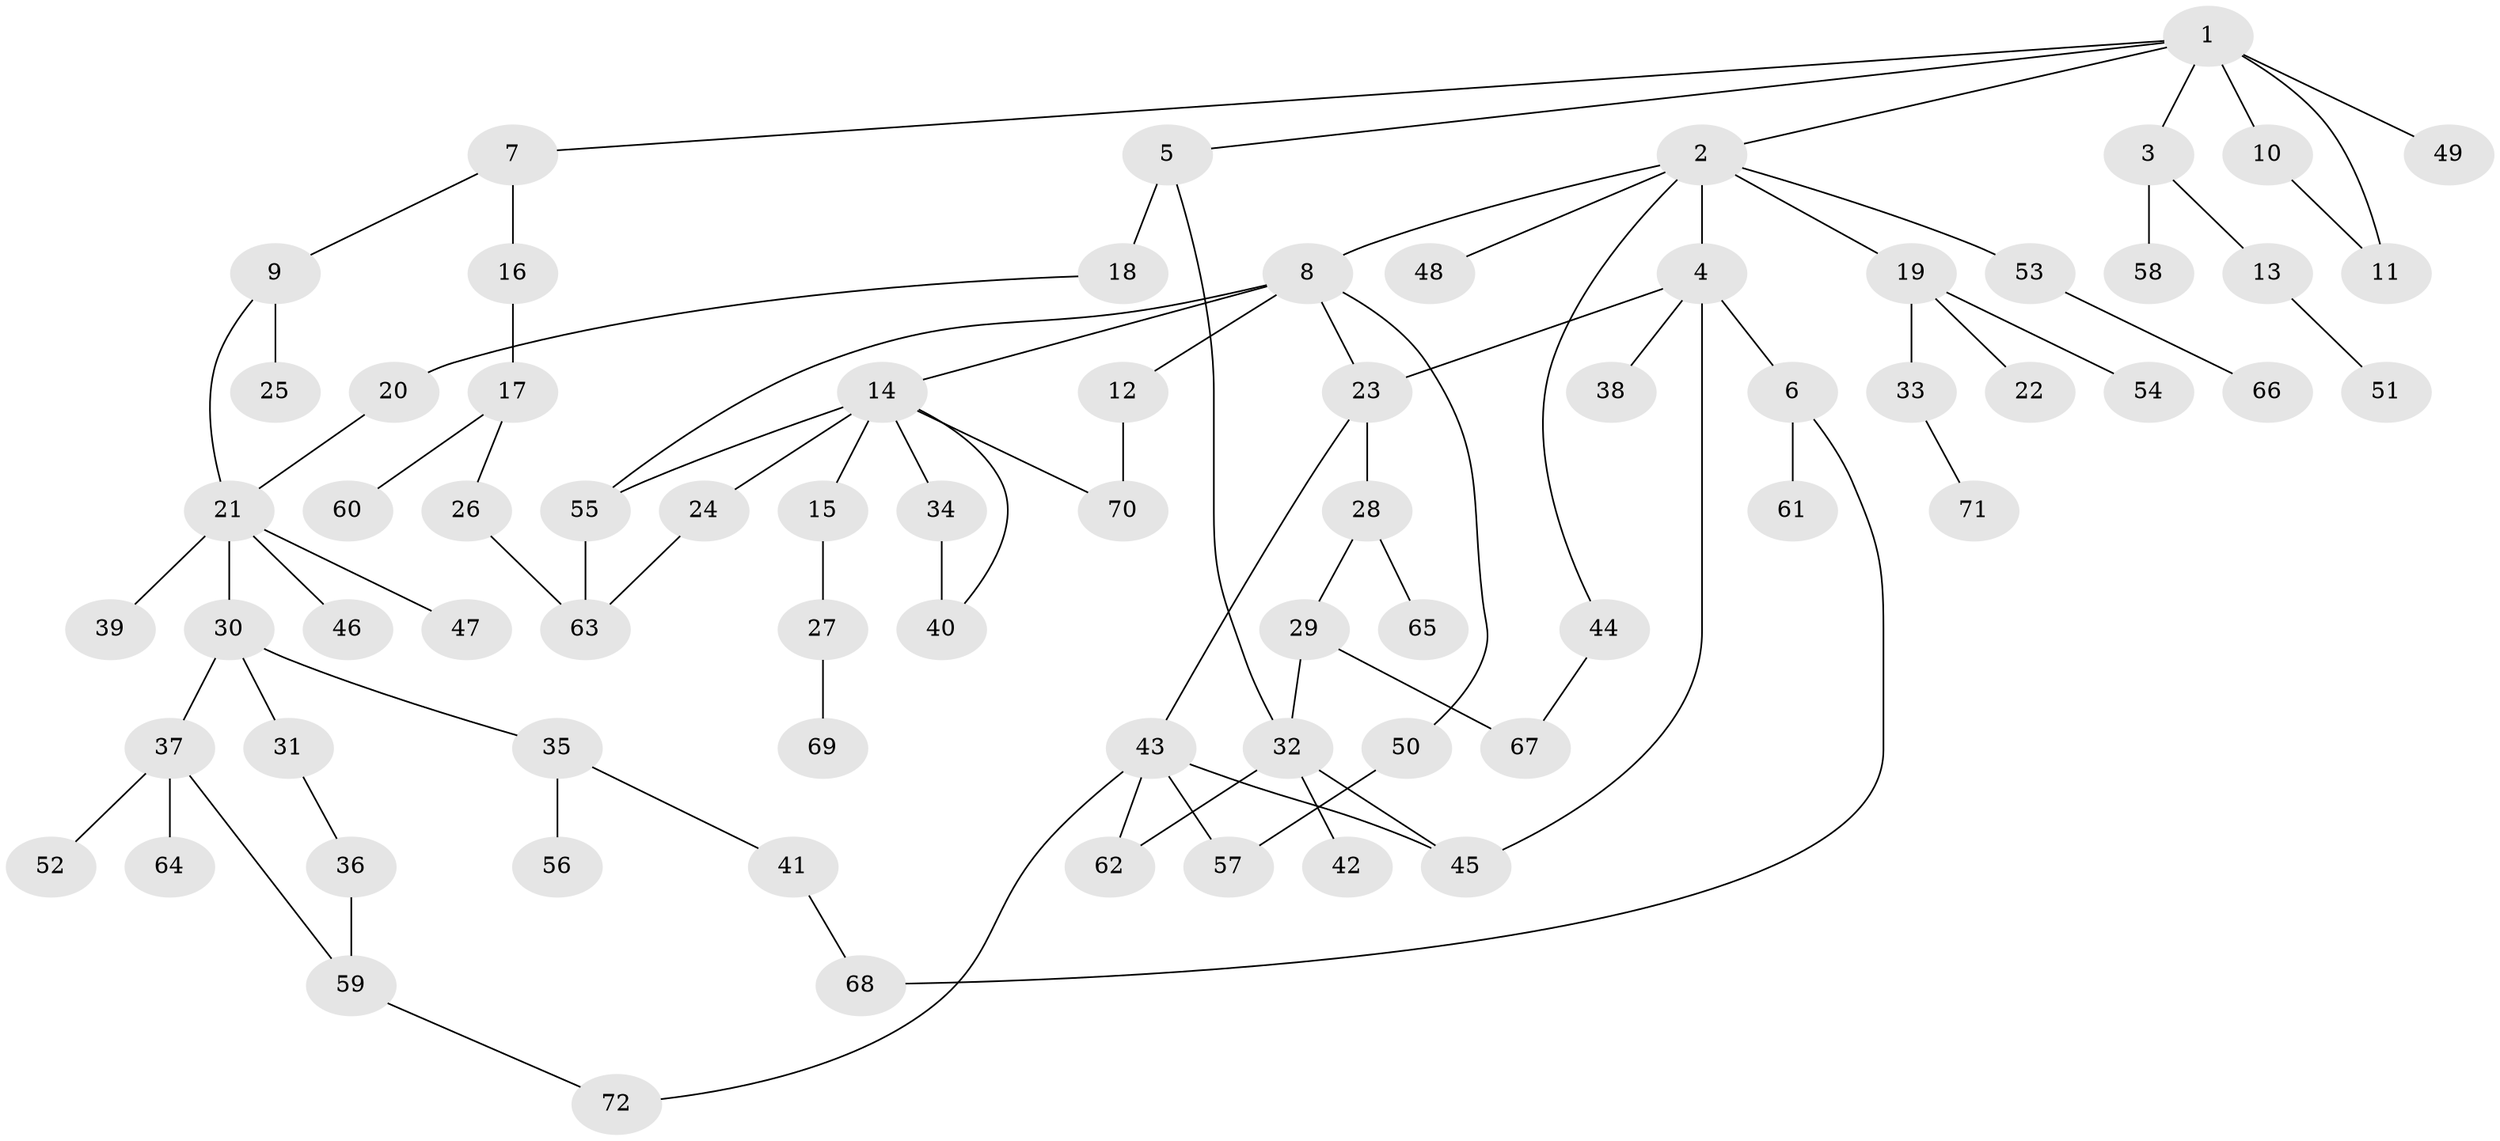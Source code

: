 // original degree distribution, {9: 0.006944444444444444, 8: 0.013888888888888888, 4: 0.0763888888888889, 5: 0.034722222222222224, 2: 0.3055555555555556, 6: 0.020833333333333332, 3: 0.1597222222222222, 1: 0.3819444444444444}
// Generated by graph-tools (version 1.1) at 2025/48/03/04/25 22:48:48]
// undirected, 72 vertices, 88 edges
graph export_dot {
  node [color=gray90,style=filled];
  1;
  2;
  3;
  4;
  5;
  6;
  7;
  8;
  9;
  10;
  11;
  12;
  13;
  14;
  15;
  16;
  17;
  18;
  19;
  20;
  21;
  22;
  23;
  24;
  25;
  26;
  27;
  28;
  29;
  30;
  31;
  32;
  33;
  34;
  35;
  36;
  37;
  38;
  39;
  40;
  41;
  42;
  43;
  44;
  45;
  46;
  47;
  48;
  49;
  50;
  51;
  52;
  53;
  54;
  55;
  56;
  57;
  58;
  59;
  60;
  61;
  62;
  63;
  64;
  65;
  66;
  67;
  68;
  69;
  70;
  71;
  72;
  1 -- 2 [weight=1.0];
  1 -- 3 [weight=1.0];
  1 -- 5 [weight=1.0];
  1 -- 7 [weight=1.0];
  1 -- 10 [weight=1.0];
  1 -- 11 [weight=1.0];
  1 -- 49 [weight=2.0];
  2 -- 4 [weight=1.0];
  2 -- 8 [weight=1.0];
  2 -- 19 [weight=1.0];
  2 -- 44 [weight=1.0];
  2 -- 48 [weight=1.0];
  2 -- 53 [weight=1.0];
  3 -- 13 [weight=1.0];
  3 -- 58 [weight=1.0];
  4 -- 6 [weight=2.0];
  4 -- 23 [weight=1.0];
  4 -- 38 [weight=1.0];
  4 -- 45 [weight=1.0];
  5 -- 18 [weight=2.0];
  5 -- 32 [weight=1.0];
  6 -- 61 [weight=1.0];
  6 -- 68 [weight=1.0];
  7 -- 9 [weight=1.0];
  7 -- 16 [weight=1.0];
  8 -- 12 [weight=1.0];
  8 -- 14 [weight=1.0];
  8 -- 23 [weight=1.0];
  8 -- 50 [weight=1.0];
  8 -- 55 [weight=1.0];
  9 -- 21 [weight=1.0];
  9 -- 25 [weight=1.0];
  10 -- 11 [weight=1.0];
  12 -- 70 [weight=1.0];
  13 -- 51 [weight=1.0];
  14 -- 15 [weight=2.0];
  14 -- 24 [weight=1.0];
  14 -- 34 [weight=1.0];
  14 -- 40 [weight=1.0];
  14 -- 55 [weight=1.0];
  14 -- 70 [weight=1.0];
  15 -- 27 [weight=1.0];
  16 -- 17 [weight=1.0];
  17 -- 26 [weight=1.0];
  17 -- 60 [weight=1.0];
  18 -- 20 [weight=1.0];
  19 -- 22 [weight=1.0];
  19 -- 33 [weight=1.0];
  19 -- 54 [weight=1.0];
  20 -- 21 [weight=1.0];
  21 -- 30 [weight=1.0];
  21 -- 39 [weight=1.0];
  21 -- 46 [weight=2.0];
  21 -- 47 [weight=1.0];
  23 -- 28 [weight=2.0];
  23 -- 43 [weight=1.0];
  24 -- 63 [weight=1.0];
  26 -- 63 [weight=1.0];
  27 -- 69 [weight=1.0];
  28 -- 29 [weight=1.0];
  28 -- 65 [weight=1.0];
  29 -- 32 [weight=1.0];
  29 -- 67 [weight=2.0];
  30 -- 31 [weight=2.0];
  30 -- 35 [weight=1.0];
  30 -- 37 [weight=1.0];
  31 -- 36 [weight=1.0];
  32 -- 42 [weight=1.0];
  32 -- 45 [weight=1.0];
  32 -- 62 [weight=1.0];
  33 -- 71 [weight=1.0];
  34 -- 40 [weight=3.0];
  35 -- 41 [weight=1.0];
  35 -- 56 [weight=1.0];
  36 -- 59 [weight=2.0];
  37 -- 52 [weight=1.0];
  37 -- 59 [weight=1.0];
  37 -- 64 [weight=1.0];
  41 -- 68 [weight=1.0];
  43 -- 45 [weight=1.0];
  43 -- 57 [weight=1.0];
  43 -- 62 [weight=1.0];
  43 -- 72 [weight=1.0];
  44 -- 67 [weight=1.0];
  50 -- 57 [weight=1.0];
  53 -- 66 [weight=2.0];
  55 -- 63 [weight=1.0];
  59 -- 72 [weight=1.0];
}
